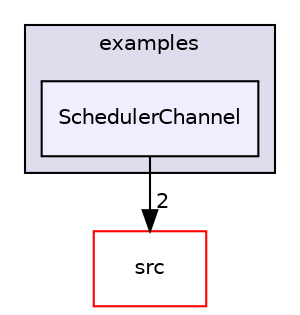 digraph "examples/SchedulerChannel" {
  compound=true
  node [ fontsize="10", fontname="Helvetica"];
  edge [ labelfontsize="10", labelfontname="Helvetica"];
  subgraph clusterdir_d28a4824dc47e487b107a5db32ef43c4 {
    graph [ bgcolor="#ddddee", pencolor="black", label="examples" fontname="Helvetica", fontsize="10", URL="dir_d28a4824dc47e487b107a5db32ef43c4.html"]
  dir_c7f8d6eb47d44938c4ac7510ff58b0c9 [shape=box, label="SchedulerChannel", style="filled", fillcolor="#eeeeff", pencolor="black", URL="dir_c7f8d6eb47d44938c4ac7510ff58b0c9.html"];
  }
  dir_68267d1309a1af8e8297ef4c3efbcdba [shape=box label="src" fillcolor="white" style="filled" color="red" URL="dir_68267d1309a1af8e8297ef4c3efbcdba.html"];
  dir_c7f8d6eb47d44938c4ac7510ff58b0c9->dir_68267d1309a1af8e8297ef4c3efbcdba [headlabel="2", labeldistance=1.5 headhref="dir_000012_000023.html"];
}
